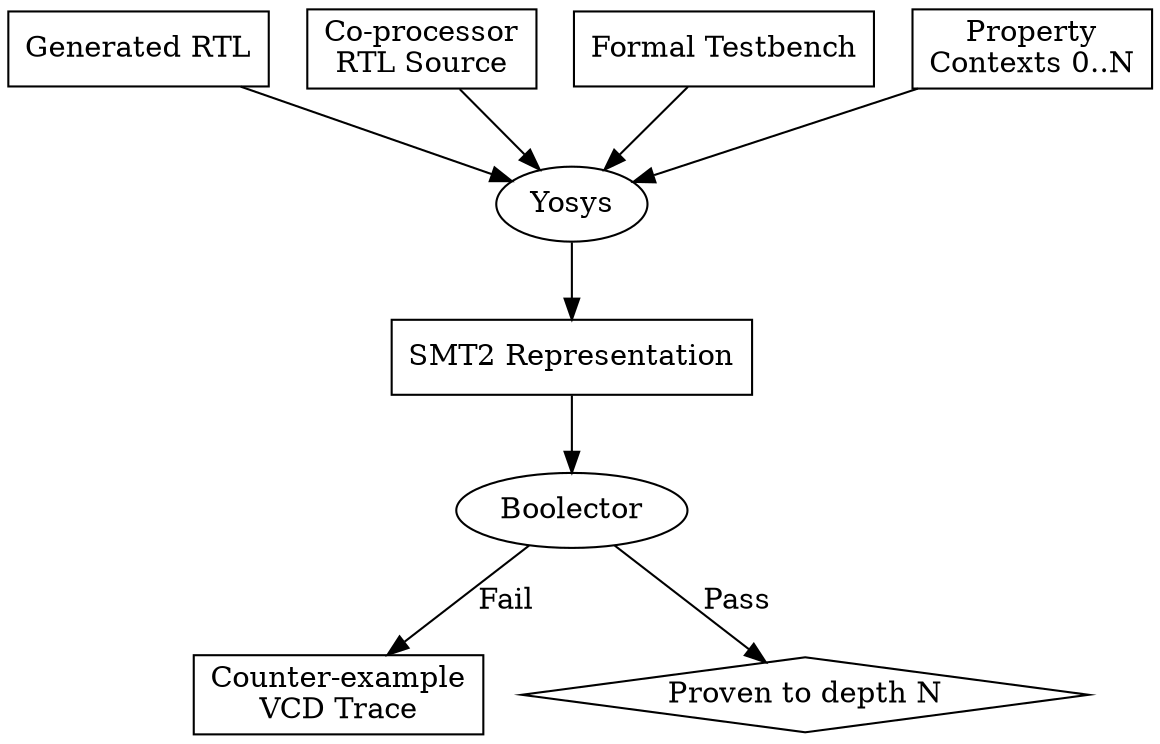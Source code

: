 
digraph G {

    gen     [shape=record;label="Generated RTL"];
    rtl     [shape=record;label="Co-processor\nRTL Source"];
    tb      [shape=record;label="Formal Testbench"];
    props   [shape=record;label="Property\nContexts 0..N"];

    gen     -> yosys
    rtl     -> yosys
    tb      -> yosys
    props   -> yosys

    yosys   [label="Yosys"];
    
    yosys   -> smt2

    smt2    [shape=record;label="SMT2 Representation"];

    smt2    -> solver

    solver  [label="Boolector"];

    solver  -> trace [label="Fail"];
    solver  -> pass  [label="Pass"];

    trace   [shape=record;label="Counter-example\nVCD Trace"];
    pass    [shape=diamond;label="Proven to depth N"];

}
